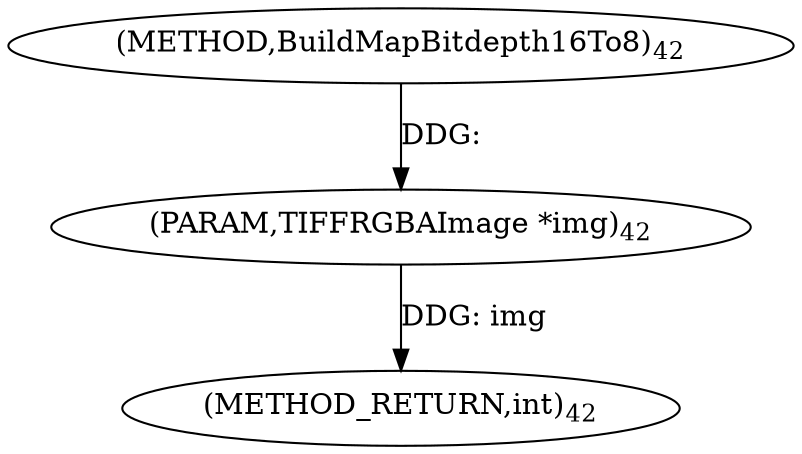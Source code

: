 digraph "BuildMapBitdepth16To8" {  
"45576" [label = <(METHOD,BuildMapBitdepth16To8)<SUB>42</SUB>> ]
"45578" [label = <(METHOD_RETURN,int)<SUB>42</SUB>> ]
"45577" [label = <(PARAM,TIFFRGBAImage *img)<SUB>42</SUB>> ]
  "45577" -> "45578"  [ label = "DDG: img"] 
  "45576" -> "45577"  [ label = "DDG: "] 
}
